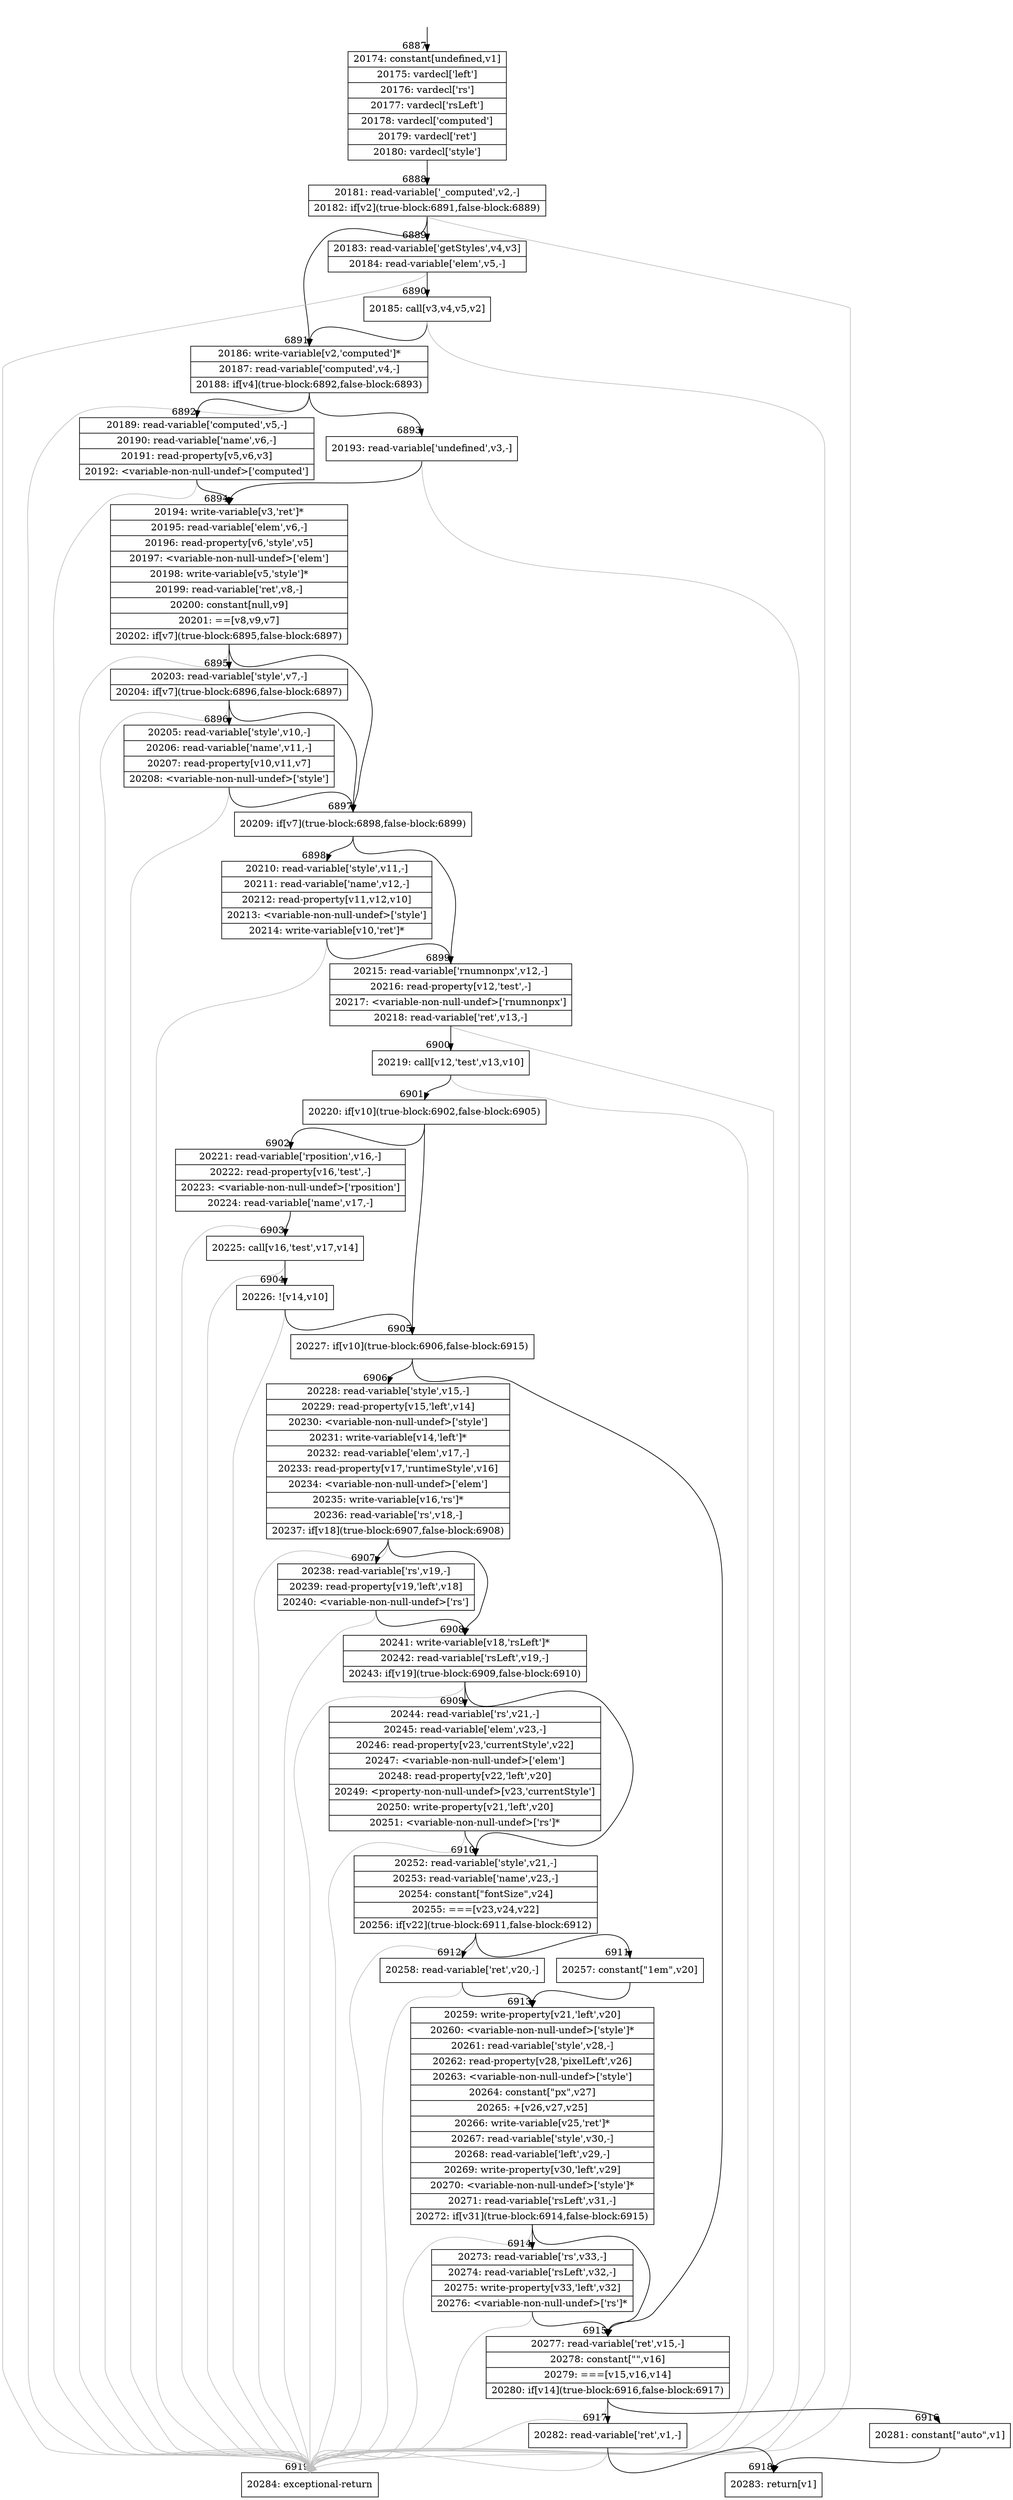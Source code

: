 digraph {
rankdir="TD"
BB_entry433[shape=none,label=""];
BB_entry433 -> BB6887 [tailport=s, headport=n, headlabel="    6887"]
BB6887 [shape=record label="{20174: constant[undefined,v1]|20175: vardecl['left']|20176: vardecl['rs']|20177: vardecl['rsLeft']|20178: vardecl['computed']|20179: vardecl['ret']|20180: vardecl['style']}" ] 
BB6887 -> BB6888 [tailport=s, headport=n, headlabel="      6888"]
BB6888 [shape=record label="{20181: read-variable['_computed',v2,-]|20182: if[v2](true-block:6891,false-block:6889)}" ] 
BB6888 -> BB6891 [tailport=s, headport=n, headlabel="      6891"]
BB6888 -> BB6889 [tailport=s, headport=n, headlabel="      6889"]
BB6888 -> BB6919 [tailport=s, headport=n, color=gray, headlabel="      6919"]
BB6889 [shape=record label="{20183: read-variable['getStyles',v4,v3]|20184: read-variable['elem',v5,-]}" ] 
BB6889 -> BB6890 [tailport=s, headport=n, headlabel="      6890"]
BB6889 -> BB6919 [tailport=s, headport=n, color=gray]
BB6890 [shape=record label="{20185: call[v3,v4,v5,v2]}" ] 
BB6890 -> BB6891 [tailport=s, headport=n]
BB6890 -> BB6919 [tailport=s, headport=n, color=gray]
BB6891 [shape=record label="{20186: write-variable[v2,'computed']*|20187: read-variable['computed',v4,-]|20188: if[v4](true-block:6892,false-block:6893)}" ] 
BB6891 -> BB6892 [tailport=s, headport=n, headlabel="      6892"]
BB6891 -> BB6893 [tailport=s, headport=n, headlabel="      6893"]
BB6891 -> BB6919 [tailport=s, headport=n, color=gray]
BB6892 [shape=record label="{20189: read-variable['computed',v5,-]|20190: read-variable['name',v6,-]|20191: read-property[v5,v6,v3]|20192: \<variable-non-null-undef\>['computed']}" ] 
BB6892 -> BB6894 [tailport=s, headport=n, headlabel="      6894"]
BB6892 -> BB6919 [tailport=s, headport=n, color=gray]
BB6893 [shape=record label="{20193: read-variable['undefined',v3,-]}" ] 
BB6893 -> BB6894 [tailport=s, headport=n]
BB6893 -> BB6919 [tailport=s, headport=n, color=gray]
BB6894 [shape=record label="{20194: write-variable[v3,'ret']*|20195: read-variable['elem',v6,-]|20196: read-property[v6,'style',v5]|20197: \<variable-non-null-undef\>['elem']|20198: write-variable[v5,'style']*|20199: read-variable['ret',v8,-]|20200: constant[null,v9]|20201: ==[v8,v9,v7]|20202: if[v7](true-block:6895,false-block:6897)}" ] 
BB6894 -> BB6897 [tailport=s, headport=n, headlabel="      6897"]
BB6894 -> BB6895 [tailport=s, headport=n, headlabel="      6895"]
BB6894 -> BB6919 [tailport=s, headport=n, color=gray]
BB6895 [shape=record label="{20203: read-variable['style',v7,-]|20204: if[v7](true-block:6896,false-block:6897)}" ] 
BB6895 -> BB6897 [tailport=s, headport=n]
BB6895 -> BB6896 [tailport=s, headport=n, headlabel="      6896"]
BB6895 -> BB6919 [tailport=s, headport=n, color=gray]
BB6896 [shape=record label="{20205: read-variable['style',v10,-]|20206: read-variable['name',v11,-]|20207: read-property[v10,v11,v7]|20208: \<variable-non-null-undef\>['style']}" ] 
BB6896 -> BB6897 [tailport=s, headport=n]
BB6896 -> BB6919 [tailport=s, headport=n, color=gray]
BB6897 [shape=record label="{20209: if[v7](true-block:6898,false-block:6899)}" ] 
BB6897 -> BB6898 [tailport=s, headport=n, headlabel="      6898"]
BB6897 -> BB6899 [tailport=s, headport=n, headlabel="      6899"]
BB6898 [shape=record label="{20210: read-variable['style',v11,-]|20211: read-variable['name',v12,-]|20212: read-property[v11,v12,v10]|20213: \<variable-non-null-undef\>['style']|20214: write-variable[v10,'ret']*}" ] 
BB6898 -> BB6899 [tailport=s, headport=n]
BB6898 -> BB6919 [tailport=s, headport=n, color=gray]
BB6899 [shape=record label="{20215: read-variable['rnumnonpx',v12,-]|20216: read-property[v12,'test',-]|20217: \<variable-non-null-undef\>['rnumnonpx']|20218: read-variable['ret',v13,-]}" ] 
BB6899 -> BB6900 [tailport=s, headport=n, headlabel="      6900"]
BB6899 -> BB6919 [tailport=s, headport=n, color=gray]
BB6900 [shape=record label="{20219: call[v12,'test',v13,v10]}" ] 
BB6900 -> BB6901 [tailport=s, headport=n, headlabel="      6901"]
BB6900 -> BB6919 [tailport=s, headport=n, color=gray]
BB6901 [shape=record label="{20220: if[v10](true-block:6902,false-block:6905)}" ] 
BB6901 -> BB6905 [tailport=s, headport=n, headlabel="      6905"]
BB6901 -> BB6902 [tailport=s, headport=n, headlabel="      6902"]
BB6902 [shape=record label="{20221: read-variable['rposition',v16,-]|20222: read-property[v16,'test',-]|20223: \<variable-non-null-undef\>['rposition']|20224: read-variable['name',v17,-]}" ] 
BB6902 -> BB6903 [tailport=s, headport=n, headlabel="      6903"]
BB6902 -> BB6919 [tailport=s, headport=n, color=gray]
BB6903 [shape=record label="{20225: call[v16,'test',v17,v14]}" ] 
BB6903 -> BB6904 [tailport=s, headport=n, headlabel="      6904"]
BB6903 -> BB6919 [tailport=s, headport=n, color=gray]
BB6904 [shape=record label="{20226: ![v14,v10]}" ] 
BB6904 -> BB6905 [tailport=s, headport=n]
BB6904 -> BB6919 [tailport=s, headport=n, color=gray]
BB6905 [shape=record label="{20227: if[v10](true-block:6906,false-block:6915)}" ] 
BB6905 -> BB6906 [tailport=s, headport=n, headlabel="      6906"]
BB6905 -> BB6915 [tailport=s, headport=n, headlabel="      6915"]
BB6906 [shape=record label="{20228: read-variable['style',v15,-]|20229: read-property[v15,'left',v14]|20230: \<variable-non-null-undef\>['style']|20231: write-variable[v14,'left']*|20232: read-variable['elem',v17,-]|20233: read-property[v17,'runtimeStyle',v16]|20234: \<variable-non-null-undef\>['elem']|20235: write-variable[v16,'rs']*|20236: read-variable['rs',v18,-]|20237: if[v18](true-block:6907,false-block:6908)}" ] 
BB6906 -> BB6908 [tailport=s, headport=n, headlabel="      6908"]
BB6906 -> BB6907 [tailport=s, headport=n, headlabel="      6907"]
BB6906 -> BB6919 [tailport=s, headport=n, color=gray]
BB6907 [shape=record label="{20238: read-variable['rs',v19,-]|20239: read-property[v19,'left',v18]|20240: \<variable-non-null-undef\>['rs']}" ] 
BB6907 -> BB6908 [tailport=s, headport=n]
BB6907 -> BB6919 [tailport=s, headport=n, color=gray]
BB6908 [shape=record label="{20241: write-variable[v18,'rsLeft']*|20242: read-variable['rsLeft',v19,-]|20243: if[v19](true-block:6909,false-block:6910)}" ] 
BB6908 -> BB6909 [tailport=s, headport=n, headlabel="      6909"]
BB6908 -> BB6910 [tailport=s, headport=n, headlabel="      6910"]
BB6908 -> BB6919 [tailport=s, headport=n, color=gray]
BB6909 [shape=record label="{20244: read-variable['rs',v21,-]|20245: read-variable['elem',v23,-]|20246: read-property[v23,'currentStyle',v22]|20247: \<variable-non-null-undef\>['elem']|20248: read-property[v22,'left',v20]|20249: \<property-non-null-undef\>[v23,'currentStyle']|20250: write-property[v21,'left',v20]|20251: \<variable-non-null-undef\>['rs']*}" ] 
BB6909 -> BB6910 [tailport=s, headport=n]
BB6909 -> BB6919 [tailport=s, headport=n, color=gray]
BB6910 [shape=record label="{20252: read-variable['style',v21,-]|20253: read-variable['name',v23,-]|20254: constant[\"fontSize\",v24]|20255: ===[v23,v24,v22]|20256: if[v22](true-block:6911,false-block:6912)}" ] 
BB6910 -> BB6911 [tailport=s, headport=n, headlabel="      6911"]
BB6910 -> BB6912 [tailport=s, headport=n, headlabel="      6912"]
BB6910 -> BB6919 [tailport=s, headport=n, color=gray]
BB6911 [shape=record label="{20257: constant[\"1em\",v20]}" ] 
BB6911 -> BB6913 [tailport=s, headport=n, headlabel="      6913"]
BB6912 [shape=record label="{20258: read-variable['ret',v20,-]}" ] 
BB6912 -> BB6913 [tailport=s, headport=n]
BB6912 -> BB6919 [tailport=s, headport=n, color=gray]
BB6913 [shape=record label="{20259: write-property[v21,'left',v20]|20260: \<variable-non-null-undef\>['style']*|20261: read-variable['style',v28,-]|20262: read-property[v28,'pixelLeft',v26]|20263: \<variable-non-null-undef\>['style']|20264: constant[\"px\",v27]|20265: +[v26,v27,v25]|20266: write-variable[v25,'ret']*|20267: read-variable['style',v30,-]|20268: read-variable['left',v29,-]|20269: write-property[v30,'left',v29]|20270: \<variable-non-null-undef\>['style']*|20271: read-variable['rsLeft',v31,-]|20272: if[v31](true-block:6914,false-block:6915)}" ] 
BB6913 -> BB6914 [tailport=s, headport=n, headlabel="      6914"]
BB6913 -> BB6915 [tailport=s, headport=n]
BB6913 -> BB6919 [tailport=s, headport=n, color=gray]
BB6914 [shape=record label="{20273: read-variable['rs',v33,-]|20274: read-variable['rsLeft',v32,-]|20275: write-property[v33,'left',v32]|20276: \<variable-non-null-undef\>['rs']*}" ] 
BB6914 -> BB6915 [tailport=s, headport=n]
BB6914 -> BB6919 [tailport=s, headport=n, color=gray]
BB6915 [shape=record label="{20277: read-variable['ret',v15,-]|20278: constant[\"\",v16]|20279: ===[v15,v16,v14]|20280: if[v14](true-block:6916,false-block:6917)}" ] 
BB6915 -> BB6916 [tailport=s, headport=n, headlabel="      6916"]
BB6915 -> BB6917 [tailport=s, headport=n, headlabel="      6917"]
BB6915 -> BB6919 [tailport=s, headport=n, color=gray]
BB6916 [shape=record label="{20281: constant[\"auto\",v1]}" ] 
BB6916 -> BB6918 [tailport=s, headport=n, headlabel="      6918"]
BB6917 [shape=record label="{20282: read-variable['ret',v1,-]}" ] 
BB6917 -> BB6918 [tailport=s, headport=n]
BB6917 -> BB6919 [tailport=s, headport=n, color=gray]
BB6918 [shape=record label="{20283: return[v1]}" ] 
BB6919 [shape=record label="{20284: exceptional-return}" ] 
}
